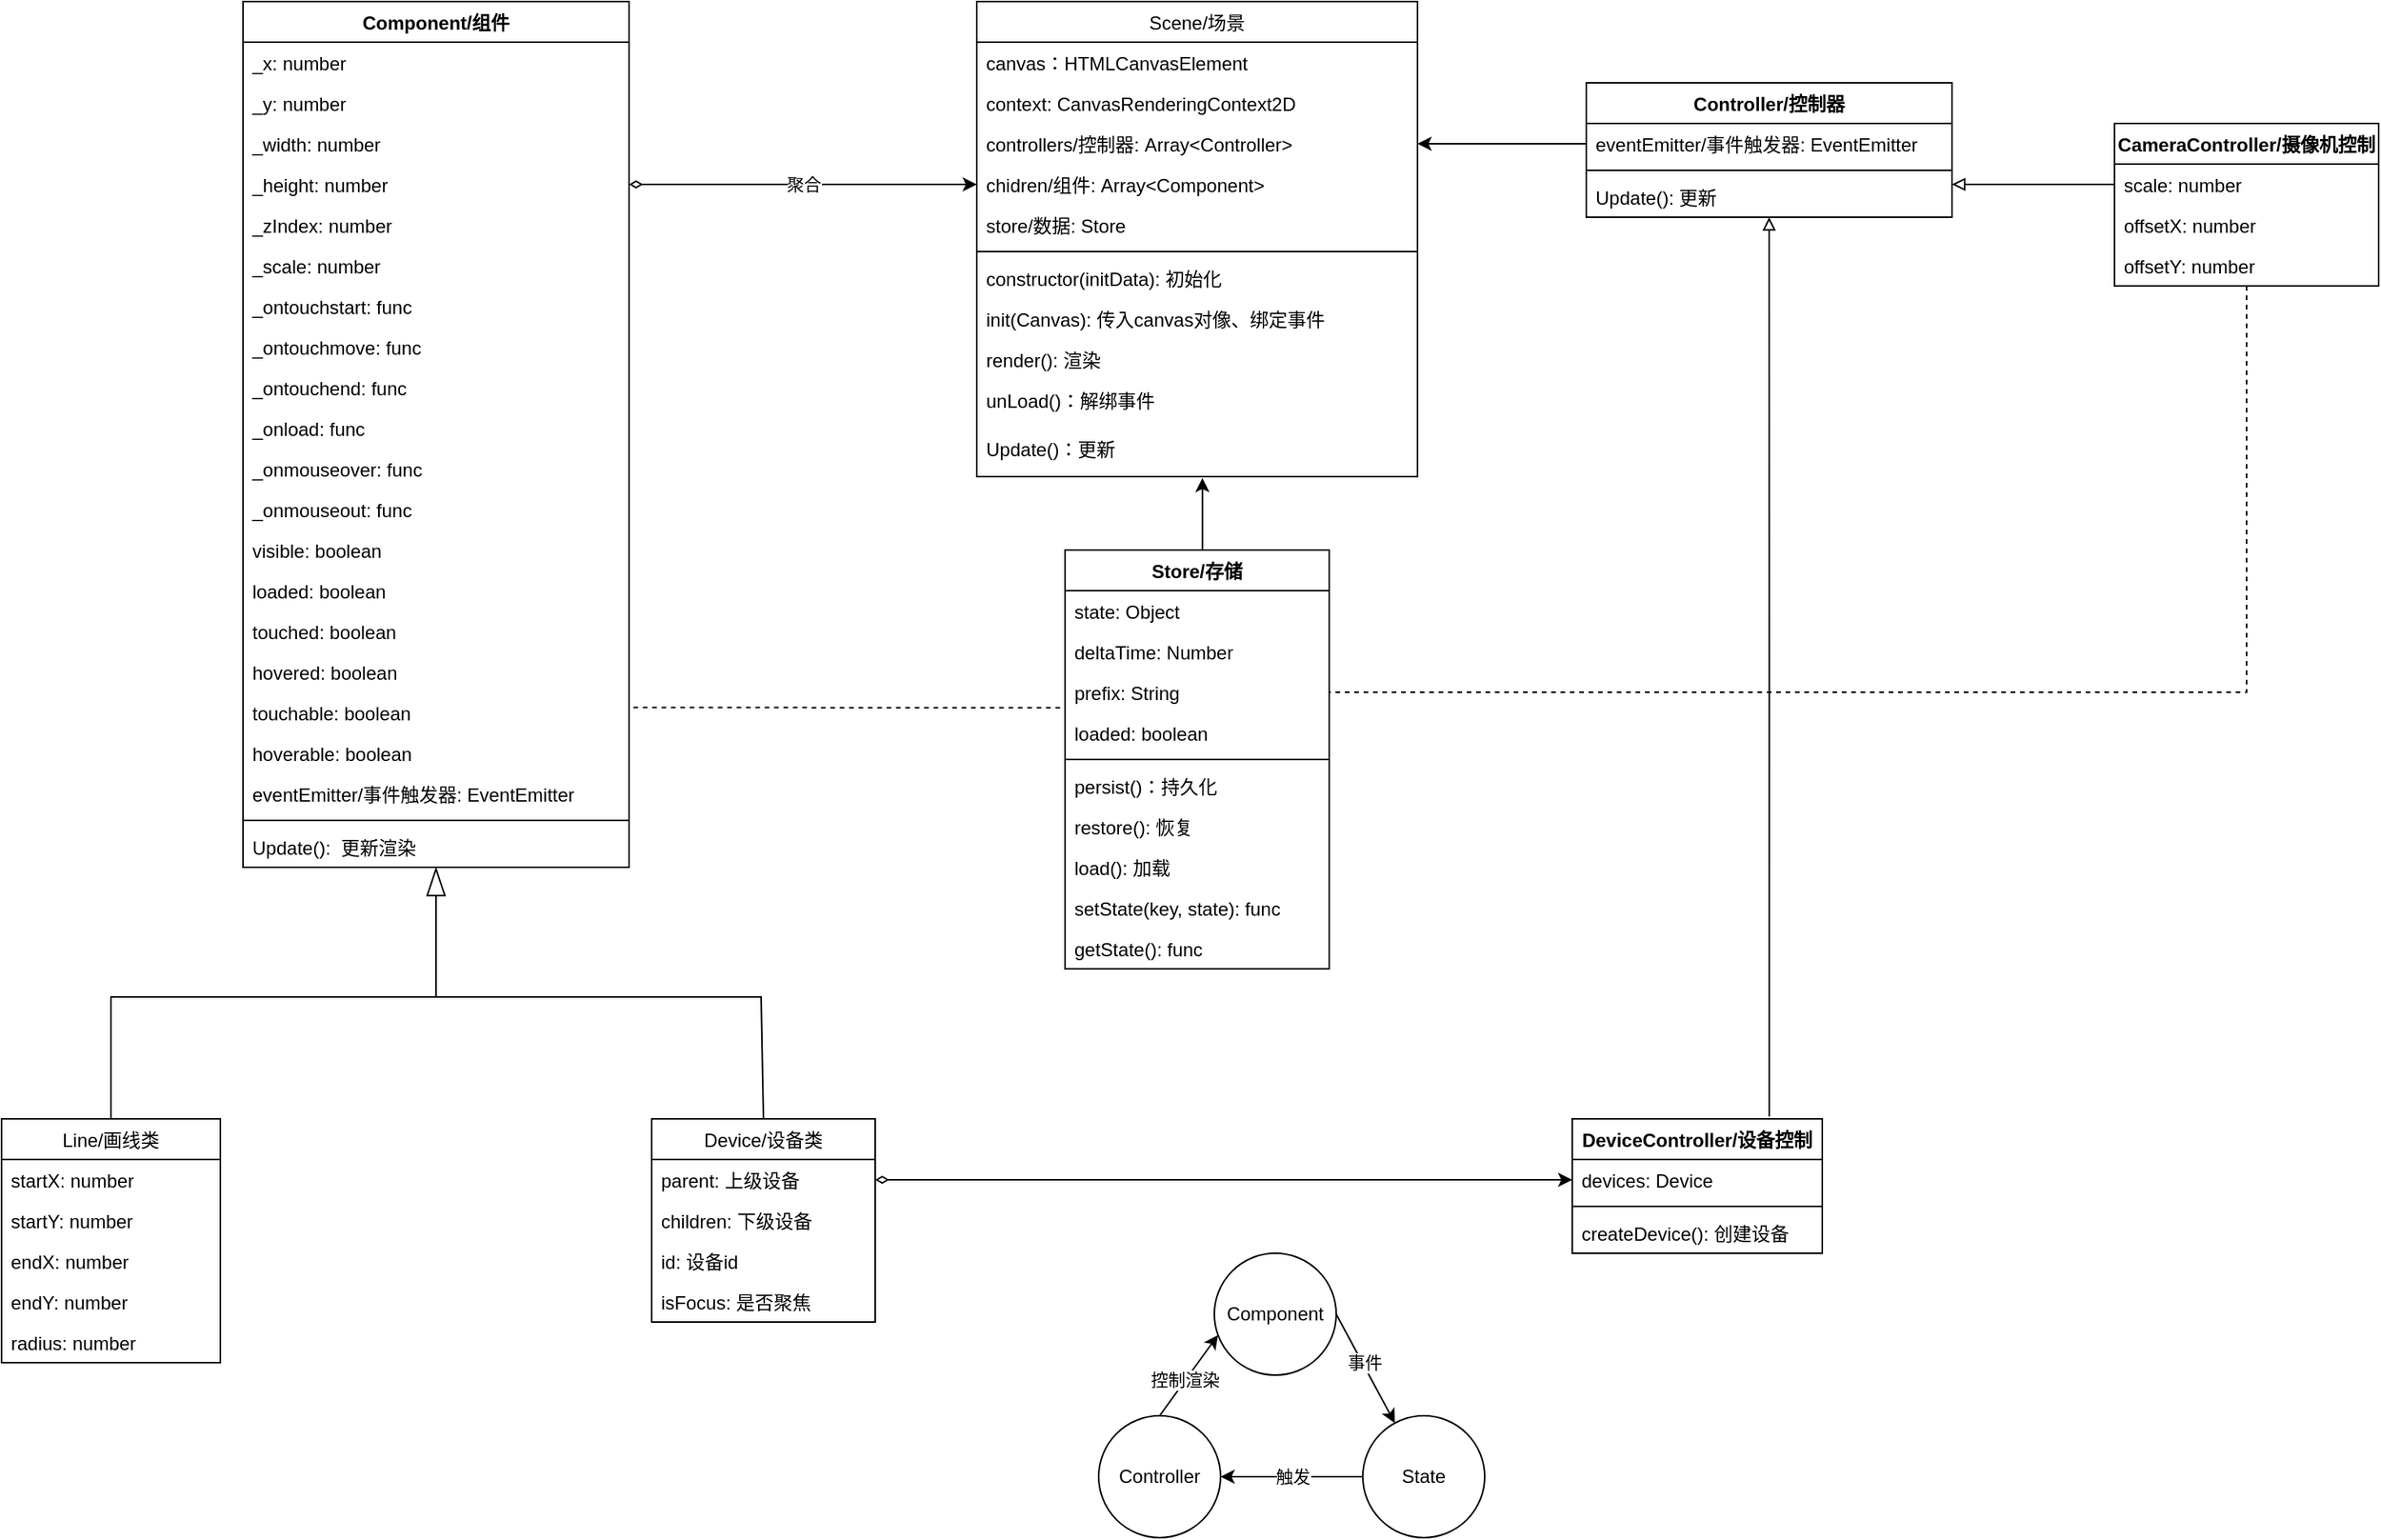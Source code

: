 <mxfile version="14.9.5" type="github">
  <diagram id="C5RBs43oDa-KdzZeNtuy" name="Page-1">
    <mxGraphModel dx="2105" dy="852" grid="1" gridSize="13" guides="1" tooltips="1" connect="1" arrows="1" fold="1" page="1" pageScale="1" pageWidth="827" pageHeight="1169" math="0" shadow="0">
      <root>
        <mxCell id="WIyWlLk6GJQsqaUBKTNV-0" />
        <mxCell id="WIyWlLk6GJQsqaUBKTNV-1" parent="WIyWlLk6GJQsqaUBKTNV-0" />
        <mxCell id="zkfFHV4jXpPFQw0GAbJ--17" value="Scene/场景" style="swimlane;fontStyle=0;align=center;verticalAlign=top;childLayout=stackLayout;horizontal=1;startSize=26;horizontalStack=0;resizeParent=1;resizeLast=0;collapsible=1;marginBottom=0;rounded=0;shadow=0;strokeWidth=1;" parent="WIyWlLk6GJQsqaUBKTNV-1" vertex="1">
          <mxGeometry x="286" y="416" width="282" height="304" as="geometry">
            <mxRectangle x="550" y="140" width="160" height="26" as="alternateBounds" />
          </mxGeometry>
        </mxCell>
        <mxCell id="zkfFHV4jXpPFQw0GAbJ--18" value="canvas：HTMLCanvasElement" style="text;align=left;verticalAlign=top;spacingLeft=4;spacingRight=4;overflow=hidden;rotatable=0;points=[[0,0.5],[1,0.5]];portConstraint=eastwest;" parent="zkfFHV4jXpPFQw0GAbJ--17" vertex="1">
          <mxGeometry y="26" width="282" height="26" as="geometry" />
        </mxCell>
        <mxCell id="zkfFHV4jXpPFQw0GAbJ--19" value="context: CanvasRenderingContext2D" style="text;align=left;verticalAlign=top;spacingLeft=4;spacingRight=4;overflow=hidden;rotatable=0;points=[[0,0.5],[1,0.5]];portConstraint=eastwest;rounded=0;shadow=0;html=0;" parent="zkfFHV4jXpPFQw0GAbJ--17" vertex="1">
          <mxGeometry y="52" width="282" height="26" as="geometry" />
        </mxCell>
        <mxCell id="zkfFHV4jXpPFQw0GAbJ--21" value="controllers/控制器: Array&lt;Controller&gt;" style="text;align=left;verticalAlign=top;spacingLeft=4;spacingRight=4;overflow=hidden;rotatable=0;points=[[0,0.5],[1,0.5]];portConstraint=eastwest;rounded=0;shadow=0;html=0;" parent="zkfFHV4jXpPFQw0GAbJ--17" vertex="1">
          <mxGeometry y="78" width="282" height="26" as="geometry" />
        </mxCell>
        <mxCell id="7cYfv-VFj-JGhO8uupBY-39" value="chidren/组件: Array&lt;Component&gt;" style="text;align=left;verticalAlign=top;spacingLeft=4;spacingRight=4;overflow=hidden;rotatable=0;points=[[0,0.5],[1,0.5]];portConstraint=eastwest;rounded=0;shadow=0;html=0;" vertex="1" parent="zkfFHV4jXpPFQw0GAbJ--17">
          <mxGeometry y="104" width="282" height="26" as="geometry" />
        </mxCell>
        <mxCell id="7cYfv-VFj-JGhO8uupBY-1" value="store/数据: Store" style="text;align=left;verticalAlign=top;spacingLeft=4;spacingRight=4;overflow=hidden;rotatable=0;points=[[0,0.5],[1,0.5]];portConstraint=eastwest;rounded=0;shadow=0;html=0;" vertex="1" parent="zkfFHV4jXpPFQw0GAbJ--17">
          <mxGeometry y="130" width="282" height="26" as="geometry" />
        </mxCell>
        <mxCell id="zkfFHV4jXpPFQw0GAbJ--23" value="" style="line;html=1;strokeWidth=1;align=left;verticalAlign=middle;spacingTop=-1;spacingLeft=3;spacingRight=3;rotatable=0;labelPosition=right;points=[];portConstraint=eastwest;" parent="zkfFHV4jXpPFQw0GAbJ--17" vertex="1">
          <mxGeometry y="156" width="282" height="8" as="geometry" />
        </mxCell>
        <mxCell id="zkfFHV4jXpPFQw0GAbJ--24" value="constructor(initData): 初始化" style="text;align=left;verticalAlign=top;spacingLeft=4;spacingRight=4;overflow=hidden;rotatable=0;points=[[0,0.5],[1,0.5]];portConstraint=eastwest;" parent="zkfFHV4jXpPFQw0GAbJ--17" vertex="1">
          <mxGeometry y="164" width="282" height="26" as="geometry" />
        </mxCell>
        <mxCell id="zkfFHV4jXpPFQw0GAbJ--25" value="init(Canvas): 传入canvas对像、绑定事件 " style="text;align=left;verticalAlign=top;spacingLeft=4;spacingRight=4;overflow=hidden;rotatable=0;points=[[0,0.5],[1,0.5]];portConstraint=eastwest;" parent="zkfFHV4jXpPFQw0GAbJ--17" vertex="1">
          <mxGeometry y="190" width="282" height="26" as="geometry" />
        </mxCell>
        <mxCell id="7cYfv-VFj-JGhO8uupBY-8" value="render(): 渲染" style="text;align=left;verticalAlign=top;spacingLeft=4;spacingRight=4;overflow=hidden;rotatable=0;points=[[0,0.5],[1,0.5]];portConstraint=eastwest;" vertex="1" parent="zkfFHV4jXpPFQw0GAbJ--17">
          <mxGeometry y="216" width="282" height="26" as="geometry" />
        </mxCell>
        <mxCell id="7cYfv-VFj-JGhO8uupBY-11" value="unLoad()：解绑事件" style="text;align=left;verticalAlign=top;spacingLeft=4;spacingRight=4;overflow=hidden;rotatable=0;points=[[0,0.5],[1,0.5]];portConstraint=eastwest;" vertex="1" parent="zkfFHV4jXpPFQw0GAbJ--17">
          <mxGeometry y="242" width="282" height="31" as="geometry" />
        </mxCell>
        <mxCell id="7cYfv-VFj-JGhO8uupBY-72" value="Update()：更新" style="text;align=left;verticalAlign=top;spacingLeft=4;spacingRight=4;overflow=hidden;rotatable=0;points=[[0,0.5],[1,0.5]];portConstraint=eastwest;" vertex="1" parent="zkfFHV4jXpPFQw0GAbJ--17">
          <mxGeometry y="273" width="282" height="31" as="geometry" />
        </mxCell>
        <mxCell id="7cYfv-VFj-JGhO8uupBY-27" value="Component/组件" style="swimlane;fontStyle=1;align=center;verticalAlign=top;childLayout=stackLayout;horizontal=1;startSize=26;horizontalStack=0;resizeParent=1;resizeParentMax=0;resizeLast=0;collapsible=1;marginBottom=0;fillColor=none;" vertex="1" parent="WIyWlLk6GJQsqaUBKTNV-1">
          <mxGeometry x="-183.5" y="416" width="247" height="554" as="geometry" />
        </mxCell>
        <mxCell id="7cYfv-VFj-JGhO8uupBY-28" value="_x: number" style="text;strokeColor=none;fillColor=none;align=left;verticalAlign=top;spacingLeft=4;spacingRight=4;overflow=hidden;rotatable=0;points=[[0,0.5],[1,0.5]];portConstraint=eastwest;" vertex="1" parent="7cYfv-VFj-JGhO8uupBY-27">
          <mxGeometry y="26" width="247" height="26" as="geometry" />
        </mxCell>
        <mxCell id="7cYfv-VFj-JGhO8uupBY-31" value="_y: number" style="text;strokeColor=none;fillColor=none;align=left;verticalAlign=top;spacingLeft=4;spacingRight=4;overflow=hidden;rotatable=0;points=[[0,0.5],[1,0.5]];portConstraint=eastwest;" vertex="1" parent="7cYfv-VFj-JGhO8uupBY-27">
          <mxGeometry y="52" width="247" height="26" as="geometry" />
        </mxCell>
        <mxCell id="7cYfv-VFj-JGhO8uupBY-32" value="_width: number " style="text;strokeColor=none;fillColor=none;align=left;verticalAlign=top;spacingLeft=4;spacingRight=4;overflow=hidden;rotatable=0;points=[[0,0.5],[1,0.5]];portConstraint=eastwest;" vertex="1" parent="7cYfv-VFj-JGhO8uupBY-27">
          <mxGeometry y="78" width="247" height="26" as="geometry" />
        </mxCell>
        <mxCell id="7cYfv-VFj-JGhO8uupBY-33" value="_height: number" style="text;strokeColor=none;fillColor=none;align=left;verticalAlign=top;spacingLeft=4;spacingRight=4;overflow=hidden;rotatable=0;points=[[0,0.5],[1,0.5]];portConstraint=eastwest;" vertex="1" parent="7cYfv-VFj-JGhO8uupBY-27">
          <mxGeometry y="104" width="247" height="26" as="geometry" />
        </mxCell>
        <mxCell id="7cYfv-VFj-JGhO8uupBY-57" value="_zIndex: number" style="text;strokeColor=none;fillColor=none;align=left;verticalAlign=top;spacingLeft=4;spacingRight=4;overflow=hidden;rotatable=0;points=[[0,0.5],[1,0.5]];portConstraint=eastwest;" vertex="1" parent="7cYfv-VFj-JGhO8uupBY-27">
          <mxGeometry y="130" width="247" height="26" as="geometry" />
        </mxCell>
        <mxCell id="7cYfv-VFj-JGhO8uupBY-86" value="_scale: number" style="text;strokeColor=none;fillColor=none;align=left;verticalAlign=top;spacingLeft=4;spacingRight=4;overflow=hidden;rotatable=0;points=[[0,0.5],[1,0.5]];portConstraint=eastwest;" vertex="1" parent="7cYfv-VFj-JGhO8uupBY-27">
          <mxGeometry y="156" width="247" height="26" as="geometry" />
        </mxCell>
        <mxCell id="7cYfv-VFj-JGhO8uupBY-56" value="_ontouchstart: func" style="text;strokeColor=none;fillColor=none;align=left;verticalAlign=top;spacingLeft=4;spacingRight=4;overflow=hidden;rotatable=0;points=[[0,0.5],[1,0.5]];portConstraint=eastwest;" vertex="1" parent="7cYfv-VFj-JGhO8uupBY-27">
          <mxGeometry y="182" width="247" height="26" as="geometry" />
        </mxCell>
        <mxCell id="7cYfv-VFj-JGhO8uupBY-55" value="_ontouchmove: func" style="text;strokeColor=none;fillColor=none;align=left;verticalAlign=top;spacingLeft=4;spacingRight=4;overflow=hidden;rotatable=0;points=[[0,0.5],[1,0.5]];portConstraint=eastwest;" vertex="1" parent="7cYfv-VFj-JGhO8uupBY-27">
          <mxGeometry y="208" width="247" height="26" as="geometry" />
        </mxCell>
        <mxCell id="7cYfv-VFj-JGhO8uupBY-60" value="_ontouchend: func" style="text;strokeColor=none;fillColor=none;align=left;verticalAlign=top;spacingLeft=4;spacingRight=4;overflow=hidden;rotatable=0;points=[[0,0.5],[1,0.5]];portConstraint=eastwest;" vertex="1" parent="7cYfv-VFj-JGhO8uupBY-27">
          <mxGeometry y="234" width="247" height="26" as="geometry" />
        </mxCell>
        <mxCell id="7cYfv-VFj-JGhO8uupBY-59" value="_onload: func" style="text;strokeColor=none;fillColor=none;align=left;verticalAlign=top;spacingLeft=4;spacingRight=4;overflow=hidden;rotatable=0;points=[[0,0.5],[1,0.5]];portConstraint=eastwest;" vertex="1" parent="7cYfv-VFj-JGhO8uupBY-27">
          <mxGeometry y="260" width="247" height="26" as="geometry" />
        </mxCell>
        <mxCell id="7cYfv-VFj-JGhO8uupBY-61" value="_onmouseover: func" style="text;strokeColor=none;fillColor=none;align=left;verticalAlign=top;spacingLeft=4;spacingRight=4;overflow=hidden;rotatable=0;points=[[0,0.5],[1,0.5]];portConstraint=eastwest;" vertex="1" parent="7cYfv-VFj-JGhO8uupBY-27">
          <mxGeometry y="286" width="247" height="26" as="geometry" />
        </mxCell>
        <mxCell id="7cYfv-VFj-JGhO8uupBY-34" value="_onmouseout: func" style="text;strokeColor=none;fillColor=none;align=left;verticalAlign=top;spacingLeft=4;spacingRight=4;overflow=hidden;rotatable=0;points=[[0,0.5],[1,0.5]];portConstraint=eastwest;" vertex="1" parent="7cYfv-VFj-JGhO8uupBY-27">
          <mxGeometry y="312" width="247" height="26" as="geometry" />
        </mxCell>
        <mxCell id="7cYfv-VFj-JGhO8uupBY-35" value="visible: boolean" style="text;strokeColor=none;fillColor=none;align=left;verticalAlign=top;spacingLeft=4;spacingRight=4;overflow=hidden;rotatable=0;points=[[0,0.5],[1,0.5]];portConstraint=eastwest;" vertex="1" parent="7cYfv-VFj-JGhO8uupBY-27">
          <mxGeometry y="338" width="247" height="26" as="geometry" />
        </mxCell>
        <mxCell id="7cYfv-VFj-JGhO8uupBY-36" value="loaded: boolean" style="text;strokeColor=none;fillColor=none;align=left;verticalAlign=top;spacingLeft=4;spacingRight=4;overflow=hidden;rotatable=0;points=[[0,0.5],[1,0.5]];portConstraint=eastwest;" vertex="1" parent="7cYfv-VFj-JGhO8uupBY-27">
          <mxGeometry y="364" width="247" height="26" as="geometry" />
        </mxCell>
        <mxCell id="7cYfv-VFj-JGhO8uupBY-44" value="touched: boolean" style="text;strokeColor=none;fillColor=none;align=left;verticalAlign=top;spacingLeft=4;spacingRight=4;overflow=hidden;rotatable=0;points=[[0,0.5],[1,0.5]];portConstraint=eastwest;" vertex="1" parent="7cYfv-VFj-JGhO8uupBY-27">
          <mxGeometry y="390" width="247" height="26" as="geometry" />
        </mxCell>
        <mxCell id="7cYfv-VFj-JGhO8uupBY-45" value="hovered: boolean" style="text;strokeColor=none;fillColor=none;align=left;verticalAlign=top;spacingLeft=4;spacingRight=4;overflow=hidden;rotatable=0;points=[[0,0.5],[1,0.5]];portConstraint=eastwest;" vertex="1" parent="7cYfv-VFj-JGhO8uupBY-27">
          <mxGeometry y="416" width="247" height="26" as="geometry" />
        </mxCell>
        <mxCell id="7cYfv-VFj-JGhO8uupBY-37" value="touchable: boolean" style="text;strokeColor=none;fillColor=none;align=left;verticalAlign=top;spacingLeft=4;spacingRight=4;overflow=hidden;rotatable=0;points=[[0,0.5],[1,0.5]];portConstraint=eastwest;" vertex="1" parent="7cYfv-VFj-JGhO8uupBY-27">
          <mxGeometry y="442" width="247" height="26" as="geometry" />
        </mxCell>
        <mxCell id="7cYfv-VFj-JGhO8uupBY-38" value="hoverable: boolean" style="text;strokeColor=none;fillColor=none;align=left;verticalAlign=top;spacingLeft=4;spacingRight=4;overflow=hidden;rotatable=0;points=[[0,0.5],[1,0.5]];portConstraint=eastwest;" vertex="1" parent="7cYfv-VFj-JGhO8uupBY-27">
          <mxGeometry y="468" width="247" height="26" as="geometry" />
        </mxCell>
        <mxCell id="7cYfv-VFj-JGhO8uupBY-46" value="eventEmitter/事件触发器: EventEmitter" style="text;strokeColor=none;fillColor=none;align=left;verticalAlign=top;spacingLeft=4;spacingRight=4;overflow=hidden;rotatable=0;points=[[0,0.5],[1,0.5]];portConstraint=eastwest;" vertex="1" parent="7cYfv-VFj-JGhO8uupBY-27">
          <mxGeometry y="494" width="247" height="26" as="geometry" />
        </mxCell>
        <mxCell id="7cYfv-VFj-JGhO8uupBY-29" value="" style="line;strokeWidth=1;fillColor=none;align=left;verticalAlign=middle;spacingTop=-1;spacingLeft=3;spacingRight=3;rotatable=0;labelPosition=right;points=[];portConstraint=eastwest;" vertex="1" parent="7cYfv-VFj-JGhO8uupBY-27">
          <mxGeometry y="520" width="247" height="8" as="geometry" />
        </mxCell>
        <mxCell id="7cYfv-VFj-JGhO8uupBY-40" value="Update():  更新渲染" style="text;strokeColor=none;fillColor=none;align=left;verticalAlign=top;spacingLeft=4;spacingRight=4;overflow=hidden;rotatable=0;points=[[0,0.5],[1,0.5]];portConstraint=eastwest;" vertex="1" parent="7cYfv-VFj-JGhO8uupBY-27">
          <mxGeometry y="528" width="247" height="26" as="geometry" />
        </mxCell>
        <mxCell id="7cYfv-VFj-JGhO8uupBY-42" value="聚合" style="edgeStyle=orthogonalEdgeStyle;rounded=0;orthogonalLoop=1;jettySize=auto;html=1;exitX=1;exitY=0.5;exitDx=0;exitDy=0;entryX=0;entryY=0.5;entryDx=0;entryDy=0;startArrow=diamondThin;startFill=0;" edge="1" parent="WIyWlLk6GJQsqaUBKTNV-1" source="7cYfv-VFj-JGhO8uupBY-33" target="7cYfv-VFj-JGhO8uupBY-39">
          <mxGeometry relative="1" as="geometry" />
        </mxCell>
        <mxCell id="7cYfv-VFj-JGhO8uupBY-63" value="Controller/控制器" style="swimlane;fontStyle=1;align=center;verticalAlign=top;childLayout=stackLayout;horizontal=1;startSize=26;horizontalStack=0;resizeParent=1;resizeParentMax=0;resizeLast=0;collapsible=1;marginBottom=0;fillColor=none;" vertex="1" parent="WIyWlLk6GJQsqaUBKTNV-1">
          <mxGeometry x="676" y="468" width="234" height="86" as="geometry" />
        </mxCell>
        <mxCell id="7cYfv-VFj-JGhO8uupBY-64" value="eventEmitter/事件触发器: EventEmitter" style="text;strokeColor=none;fillColor=none;align=left;verticalAlign=top;spacingLeft=4;spacingRight=4;overflow=hidden;rotatable=0;points=[[0,0.5],[1,0.5]];portConstraint=eastwest;" vertex="1" parent="7cYfv-VFj-JGhO8uupBY-63">
          <mxGeometry y="26" width="234" height="26" as="geometry" />
        </mxCell>
        <mxCell id="7cYfv-VFj-JGhO8uupBY-65" value="" style="line;strokeWidth=1;fillColor=none;align=left;verticalAlign=middle;spacingTop=-1;spacingLeft=3;spacingRight=3;rotatable=0;labelPosition=right;points=[];portConstraint=eastwest;" vertex="1" parent="7cYfv-VFj-JGhO8uupBY-63">
          <mxGeometry y="52" width="234" height="8" as="geometry" />
        </mxCell>
        <mxCell id="7cYfv-VFj-JGhO8uupBY-69" value="Update(): 更新" style="text;strokeColor=none;fillColor=none;align=left;verticalAlign=top;spacingLeft=4;spacingRight=4;overflow=hidden;rotatable=0;points=[[0,0.5],[1,0.5]];portConstraint=eastwest;" vertex="1" parent="7cYfv-VFj-JGhO8uupBY-63">
          <mxGeometry y="60" width="234" height="26" as="geometry" />
        </mxCell>
        <mxCell id="7cYfv-VFj-JGhO8uupBY-74" style="edgeStyle=orthogonalEdgeStyle;rounded=0;orthogonalLoop=1;jettySize=auto;html=1;exitX=0;exitY=0.5;exitDx=0;exitDy=0;startArrow=none;startFill=0;" edge="1" parent="WIyWlLk6GJQsqaUBKTNV-1" source="7cYfv-VFj-JGhO8uupBY-64" target="zkfFHV4jXpPFQw0GAbJ--21">
          <mxGeometry relative="1" as="geometry">
            <mxPoint x="572" y="507" as="targetPoint" />
            <Array as="points">
              <mxPoint x="650" y="507" />
              <mxPoint x="650" y="507" />
            </Array>
          </mxGeometry>
        </mxCell>
        <mxCell id="7cYfv-VFj-JGhO8uupBY-75" value="Device/设备类" style="swimlane;fontStyle=0;childLayout=stackLayout;horizontal=1;startSize=26;fillColor=none;horizontalStack=0;resizeParent=1;resizeParentMax=0;resizeLast=0;collapsible=1;marginBottom=0;" vertex="1" parent="WIyWlLk6GJQsqaUBKTNV-1">
          <mxGeometry x="78" y="1131" width="143" height="130" as="geometry" />
        </mxCell>
        <mxCell id="7cYfv-VFj-JGhO8uupBY-76" value="parent: 上级设备" style="text;strokeColor=none;fillColor=none;align=left;verticalAlign=top;spacingLeft=4;spacingRight=4;overflow=hidden;rotatable=0;points=[[0,0.5],[1,0.5]];portConstraint=eastwest;" vertex="1" parent="7cYfv-VFj-JGhO8uupBY-75">
          <mxGeometry y="26" width="143" height="26" as="geometry" />
        </mxCell>
        <mxCell id="7cYfv-VFj-JGhO8uupBY-77" value="children: 下级设备" style="text;strokeColor=none;fillColor=none;align=left;verticalAlign=top;spacingLeft=4;spacingRight=4;overflow=hidden;rotatable=0;points=[[0,0.5],[1,0.5]];portConstraint=eastwest;" vertex="1" parent="7cYfv-VFj-JGhO8uupBY-75">
          <mxGeometry y="52" width="143" height="26" as="geometry" />
        </mxCell>
        <mxCell id="7cYfv-VFj-JGhO8uupBY-78" value="id: 设备id&#xa;" style="text;strokeColor=none;fillColor=none;align=left;verticalAlign=top;spacingLeft=4;spacingRight=4;overflow=hidden;rotatable=0;points=[[0,0.5],[1,0.5]];portConstraint=eastwest;" vertex="1" parent="7cYfv-VFj-JGhO8uupBY-75">
          <mxGeometry y="78" width="143" height="26" as="geometry" />
        </mxCell>
        <mxCell id="7cYfv-VFj-JGhO8uupBY-96" value="isFocus: 是否聚焦" style="text;strokeColor=none;fillColor=none;align=left;verticalAlign=top;spacingLeft=4;spacingRight=4;overflow=hidden;rotatable=0;points=[[0,0.5],[1,0.5]];portConstraint=eastwest;" vertex="1" parent="7cYfv-VFj-JGhO8uupBY-75">
          <mxGeometry y="104" width="143" height="26" as="geometry" />
        </mxCell>
        <mxCell id="7cYfv-VFj-JGhO8uupBY-82" value="" style="endArrow=blockThin;endSize=16;endFill=0;html=1;exitX=0.5;exitY=0;exitDx=0;exitDy=0;rounded=0;entryX=0.5;entryY=1;entryDx=0;entryDy=0;" edge="1" parent="WIyWlLk6GJQsqaUBKTNV-1" source="7cYfv-VFj-JGhO8uupBY-75" target="7cYfv-VFj-JGhO8uupBY-27">
          <mxGeometry x="-0.434" y="-29" width="160" relative="1" as="geometry">
            <mxPoint x="-65" y="1170" as="sourcePoint" />
            <mxPoint x="-60" y="996" as="targetPoint" />
            <Array as="points">
              <mxPoint x="148" y="1053" />
              <mxPoint x="-60" y="1053" />
            </Array>
            <mxPoint as="offset" />
          </mxGeometry>
        </mxCell>
        <mxCell id="7cYfv-VFj-JGhO8uupBY-115" style="edgeStyle=orthogonalEdgeStyle;rounded=0;orthogonalLoop=1;jettySize=auto;html=1;startArrow=none;startFill=0;endArrow=none;endFill=0;" edge="1" parent="WIyWlLk6GJQsqaUBKTNV-1" source="7cYfv-VFj-JGhO8uupBY-87">
          <mxGeometry relative="1" as="geometry">
            <mxPoint x="-52" y="1053" as="targetPoint" />
            <Array as="points">
              <mxPoint x="-268" y="1053" />
            </Array>
          </mxGeometry>
        </mxCell>
        <mxCell id="7cYfv-VFj-JGhO8uupBY-87" value="Line/画线类" style="swimlane;fontStyle=0;childLayout=stackLayout;horizontal=1;startSize=26;fillColor=none;horizontalStack=0;resizeParent=1;resizeParentMax=0;resizeLast=0;collapsible=1;marginBottom=0;" vertex="1" parent="WIyWlLk6GJQsqaUBKTNV-1">
          <mxGeometry x="-338" y="1131" width="140" height="156" as="geometry" />
        </mxCell>
        <mxCell id="7cYfv-VFj-JGhO8uupBY-88" value="startX: number" style="text;strokeColor=none;fillColor=none;align=left;verticalAlign=top;spacingLeft=4;spacingRight=4;overflow=hidden;rotatable=0;points=[[0,0.5],[1,0.5]];portConstraint=eastwest;" vertex="1" parent="7cYfv-VFj-JGhO8uupBY-87">
          <mxGeometry y="26" width="140" height="26" as="geometry" />
        </mxCell>
        <mxCell id="7cYfv-VFj-JGhO8uupBY-89" value="startY: number" style="text;strokeColor=none;fillColor=none;align=left;verticalAlign=top;spacingLeft=4;spacingRight=4;overflow=hidden;rotatable=0;points=[[0,0.5],[1,0.5]];portConstraint=eastwest;" vertex="1" parent="7cYfv-VFj-JGhO8uupBY-87">
          <mxGeometry y="52" width="140" height="26" as="geometry" />
        </mxCell>
        <mxCell id="7cYfv-VFj-JGhO8uupBY-90" value="endX: number" style="text;strokeColor=none;fillColor=none;align=left;verticalAlign=top;spacingLeft=4;spacingRight=4;overflow=hidden;rotatable=0;points=[[0,0.5],[1,0.5]];portConstraint=eastwest;" vertex="1" parent="7cYfv-VFj-JGhO8uupBY-87">
          <mxGeometry y="78" width="140" height="26" as="geometry" />
        </mxCell>
        <mxCell id="7cYfv-VFj-JGhO8uupBY-113" value="endY: number" style="text;strokeColor=none;fillColor=none;align=left;verticalAlign=top;spacingLeft=4;spacingRight=4;overflow=hidden;rotatable=0;points=[[0,0.5],[1,0.5]];portConstraint=eastwest;" vertex="1" parent="7cYfv-VFj-JGhO8uupBY-87">
          <mxGeometry y="104" width="140" height="26" as="geometry" />
        </mxCell>
        <mxCell id="7cYfv-VFj-JGhO8uupBY-114" value="radius: number" style="text;strokeColor=none;fillColor=none;align=left;verticalAlign=top;spacingLeft=4;spacingRight=4;overflow=hidden;rotatable=0;points=[[0,0.5],[1,0.5]];portConstraint=eastwest;" vertex="1" parent="7cYfv-VFj-JGhO8uupBY-87">
          <mxGeometry y="130" width="140" height="26" as="geometry" />
        </mxCell>
        <mxCell id="7cYfv-VFj-JGhO8uupBY-91" value="Store/存储" style="swimlane;fontStyle=1;align=center;verticalAlign=top;childLayout=stackLayout;horizontal=1;startSize=26;horizontalStack=0;resizeParent=1;resizeParentMax=0;resizeLast=0;collapsible=1;marginBottom=0;fillColor=none;" vertex="1" parent="WIyWlLk6GJQsqaUBKTNV-1">
          <mxGeometry x="342.5" y="767" width="169" height="268" as="geometry" />
        </mxCell>
        <mxCell id="7cYfv-VFj-JGhO8uupBY-92" value="state: Object&#xa;" style="text;strokeColor=none;fillColor=none;align=left;verticalAlign=top;spacingLeft=4;spacingRight=4;overflow=hidden;rotatable=0;points=[[0,0.5],[1,0.5]];portConstraint=eastwest;" vertex="1" parent="7cYfv-VFj-JGhO8uupBY-91">
          <mxGeometry y="26" width="169" height="26" as="geometry" />
        </mxCell>
        <mxCell id="7cYfv-VFj-JGhO8uupBY-97" value="deltaTime: Number&#xa;" style="text;strokeColor=none;fillColor=none;align=left;verticalAlign=top;spacingLeft=4;spacingRight=4;overflow=hidden;rotatable=0;points=[[0,0.5],[1,0.5]];portConstraint=eastwest;" vertex="1" parent="7cYfv-VFj-JGhO8uupBY-91">
          <mxGeometry y="52" width="169" height="26" as="geometry" />
        </mxCell>
        <mxCell id="7cYfv-VFj-JGhO8uupBY-98" value="prefix: String&#xa;" style="text;strokeColor=none;fillColor=none;align=left;verticalAlign=top;spacingLeft=4;spacingRight=4;overflow=hidden;rotatable=0;points=[[0,0.5],[1,0.5]];portConstraint=eastwest;" vertex="1" parent="7cYfv-VFj-JGhO8uupBY-91">
          <mxGeometry y="78" width="169" height="26" as="geometry" />
        </mxCell>
        <mxCell id="7cYfv-VFj-JGhO8uupBY-99" value="loaded: boolean&#xa;" style="text;strokeColor=none;fillColor=none;align=left;verticalAlign=top;spacingLeft=4;spacingRight=4;overflow=hidden;rotatable=0;points=[[0,0.5],[1,0.5]];portConstraint=eastwest;" vertex="1" parent="7cYfv-VFj-JGhO8uupBY-91">
          <mxGeometry y="104" width="169" height="26" as="geometry" />
        </mxCell>
        <mxCell id="7cYfv-VFj-JGhO8uupBY-93" value="" style="line;strokeWidth=1;fillColor=none;align=left;verticalAlign=middle;spacingTop=-1;spacingLeft=3;spacingRight=3;rotatable=0;labelPosition=right;points=[];portConstraint=eastwest;" vertex="1" parent="7cYfv-VFj-JGhO8uupBY-91">
          <mxGeometry y="130" width="169" height="8" as="geometry" />
        </mxCell>
        <mxCell id="7cYfv-VFj-JGhO8uupBY-94" value="persist()：持久化" style="text;strokeColor=none;fillColor=none;align=left;verticalAlign=top;spacingLeft=4;spacingRight=4;overflow=hidden;rotatable=0;points=[[0,0.5],[1,0.5]];portConstraint=eastwest;" vertex="1" parent="7cYfv-VFj-JGhO8uupBY-91">
          <mxGeometry y="138" width="169" height="26" as="geometry" />
        </mxCell>
        <mxCell id="7cYfv-VFj-JGhO8uupBY-100" value="restore(): 恢复" style="text;strokeColor=none;fillColor=none;align=left;verticalAlign=top;spacingLeft=4;spacingRight=4;overflow=hidden;rotatable=0;points=[[0,0.5],[1,0.5]];portConstraint=eastwest;" vertex="1" parent="7cYfv-VFj-JGhO8uupBY-91">
          <mxGeometry y="164" width="169" height="26" as="geometry" />
        </mxCell>
        <mxCell id="7cYfv-VFj-JGhO8uupBY-101" value="load(): 加载" style="text;strokeColor=none;fillColor=none;align=left;verticalAlign=top;spacingLeft=4;spacingRight=4;overflow=hidden;rotatable=0;points=[[0,0.5],[1,0.5]];portConstraint=eastwest;" vertex="1" parent="7cYfv-VFj-JGhO8uupBY-91">
          <mxGeometry y="190" width="169" height="26" as="geometry" />
        </mxCell>
        <mxCell id="7cYfv-VFj-JGhO8uupBY-102" value="setState(key, state): func" style="text;strokeColor=none;fillColor=none;align=left;verticalAlign=top;spacingLeft=4;spacingRight=4;overflow=hidden;rotatable=0;points=[[0,0.5],[1,0.5]];portConstraint=eastwest;" vertex="1" parent="7cYfv-VFj-JGhO8uupBY-91">
          <mxGeometry y="216" width="169" height="26" as="geometry" />
        </mxCell>
        <mxCell id="7cYfv-VFj-JGhO8uupBY-103" value="getState(): func" style="text;strokeColor=none;fillColor=none;align=left;verticalAlign=top;spacingLeft=4;spacingRight=4;overflow=hidden;rotatable=0;points=[[0,0.5],[1,0.5]];portConstraint=eastwest;" vertex="1" parent="7cYfv-VFj-JGhO8uupBY-91">
          <mxGeometry y="242" width="169" height="26" as="geometry" />
        </mxCell>
        <mxCell id="7cYfv-VFj-JGhO8uupBY-105" style="edgeStyle=orthogonalEdgeStyle;rounded=0;orthogonalLoop=1;jettySize=auto;html=1;exitX=0.5;exitY=0;exitDx=0;exitDy=0;entryX=0.512;entryY=1.03;entryDx=0;entryDy=0;startArrow=none;startFill=0;entryPerimeter=0;" edge="1" parent="WIyWlLk6GJQsqaUBKTNV-1" source="7cYfv-VFj-JGhO8uupBY-91" target="7cYfv-VFj-JGhO8uupBY-72">
          <mxGeometry relative="1" as="geometry">
            <Array as="points">
              <mxPoint x="430" y="767" />
            </Array>
          </mxGeometry>
        </mxCell>
        <mxCell id="7cYfv-VFj-JGhO8uupBY-116" style="edgeStyle=orthogonalEdgeStyle;rounded=0;orthogonalLoop=1;jettySize=auto;html=1;entryX=1;entryY=0.5;entryDx=0;entryDy=0;startArrow=none;startFill=0;endArrow=none;endFill=0;dashed=1;" edge="1" parent="WIyWlLk6GJQsqaUBKTNV-1" source="7cYfv-VFj-JGhO8uupBY-106" target="7cYfv-VFj-JGhO8uupBY-98">
          <mxGeometry relative="1" as="geometry" />
        </mxCell>
        <mxCell id="7cYfv-VFj-JGhO8uupBY-106" value="CameraController/摄像机控制" style="swimlane;fontStyle=1;align=center;verticalAlign=top;childLayout=stackLayout;horizontal=1;startSize=26;horizontalStack=0;resizeParent=1;resizeParentMax=0;resizeLast=0;collapsible=1;marginBottom=0;fillColor=none;" vertex="1" parent="WIyWlLk6GJQsqaUBKTNV-1">
          <mxGeometry x="1014" y="494" width="169" height="104" as="geometry" />
        </mxCell>
        <mxCell id="7cYfv-VFj-JGhO8uupBY-107" value="scale: number" style="text;strokeColor=none;fillColor=none;align=left;verticalAlign=top;spacingLeft=4;spacingRight=4;overflow=hidden;rotatable=0;points=[[0,0.5],[1,0.5]];portConstraint=eastwest;" vertex="1" parent="7cYfv-VFj-JGhO8uupBY-106">
          <mxGeometry y="26" width="169" height="26" as="geometry" />
        </mxCell>
        <mxCell id="7cYfv-VFj-JGhO8uupBY-110" value="offsetX: number" style="text;strokeColor=none;fillColor=none;align=left;verticalAlign=top;spacingLeft=4;spacingRight=4;overflow=hidden;rotatable=0;points=[[0,0.5],[1,0.5]];portConstraint=eastwest;" vertex="1" parent="7cYfv-VFj-JGhO8uupBY-106">
          <mxGeometry y="52" width="169" height="26" as="geometry" />
        </mxCell>
        <mxCell id="7cYfv-VFj-JGhO8uupBY-111" value="offsetY: number" style="text;strokeColor=none;fillColor=none;align=left;verticalAlign=top;spacingLeft=4;spacingRight=4;overflow=hidden;rotatable=0;points=[[0,0.5],[1,0.5]];portConstraint=eastwest;" vertex="1" parent="7cYfv-VFj-JGhO8uupBY-106">
          <mxGeometry y="78" width="169" height="26" as="geometry" />
        </mxCell>
        <mxCell id="7cYfv-VFj-JGhO8uupBY-112" style="edgeStyle=orthogonalEdgeStyle;rounded=0;orthogonalLoop=1;jettySize=auto;html=1;exitX=0;exitY=0.5;exitDx=0;exitDy=0;entryX=1;entryY=0.5;entryDx=0;entryDy=0;startArrow=none;startFill=0;endArrow=block;endFill=0;" edge="1" parent="WIyWlLk6GJQsqaUBKTNV-1" source="7cYfv-VFj-JGhO8uupBY-107">
          <mxGeometry relative="1" as="geometry">
            <mxPoint x="910" y="533" as="targetPoint" />
          </mxGeometry>
        </mxCell>
        <mxCell id="7cYfv-VFj-JGhO8uupBY-119" style="edgeStyle=orthogonalEdgeStyle;rounded=0;orthogonalLoop=1;jettySize=auto;html=1;exitX=1;exitY=0.5;exitDx=0;exitDy=0;dashed=1;startArrow=none;startFill=0;endArrow=none;endFill=0;entryX=-0.012;entryY=-0.122;entryDx=0;entryDy=0;entryPerimeter=0;" edge="1" parent="WIyWlLk6GJQsqaUBKTNV-1" source="7cYfv-VFj-JGhO8uupBY-37" target="7cYfv-VFj-JGhO8uupBY-99">
          <mxGeometry relative="1" as="geometry">
            <mxPoint x="338" y="871.167" as="targetPoint" />
            <Array as="points">
              <mxPoint x="64" y="868" />
            </Array>
          </mxGeometry>
        </mxCell>
        <mxCell id="7cYfv-VFj-JGhO8uupBY-124" style="edgeStyle=orthogonalEdgeStyle;rounded=0;orthogonalLoop=1;jettySize=auto;html=1;exitX=0.788;exitY=-0.017;exitDx=0;exitDy=0;startArrow=none;startFill=0;endArrow=block;endFill=0;entryX=0.5;entryY=1;entryDx=0;entryDy=0;exitPerimeter=0;" edge="1" parent="WIyWlLk6GJQsqaUBKTNV-1" source="7cYfv-VFj-JGhO8uupBY-126" target="7cYfv-VFj-JGhO8uupBY-63">
          <mxGeometry relative="1" as="geometry">
            <mxPoint x="754" y="754" as="targetPoint" />
            <mxPoint x="742.5" y="1131.0" as="sourcePoint" />
            <Array as="points" />
          </mxGeometry>
        </mxCell>
        <mxCell id="7cYfv-VFj-JGhO8uupBY-126" value="DeviceController/设备控制" style="swimlane;fontStyle=1;align=center;verticalAlign=top;childLayout=stackLayout;horizontal=1;startSize=26;horizontalStack=0;resizeParent=1;resizeParentMax=0;resizeLast=0;collapsible=1;marginBottom=0;fillColor=none;" vertex="1" parent="WIyWlLk6GJQsqaUBKTNV-1">
          <mxGeometry x="667" y="1131" width="160" height="86" as="geometry" />
        </mxCell>
        <mxCell id="7cYfv-VFj-JGhO8uupBY-127" value="devices: Device" style="text;strokeColor=none;fillColor=none;align=left;verticalAlign=top;spacingLeft=4;spacingRight=4;overflow=hidden;rotatable=0;points=[[0,0.5],[1,0.5]];portConstraint=eastwest;" vertex="1" parent="7cYfv-VFj-JGhO8uupBY-126">
          <mxGeometry y="26" width="160" height="26" as="geometry" />
        </mxCell>
        <mxCell id="7cYfv-VFj-JGhO8uupBY-128" value="" style="line;strokeWidth=1;fillColor=none;align=left;verticalAlign=middle;spacingTop=-1;spacingLeft=3;spacingRight=3;rotatable=0;labelPosition=right;points=[];portConstraint=eastwest;" vertex="1" parent="7cYfv-VFj-JGhO8uupBY-126">
          <mxGeometry y="52" width="160" height="8" as="geometry" />
        </mxCell>
        <mxCell id="7cYfv-VFj-JGhO8uupBY-129" value="createDevice(): 创建设备" style="text;strokeColor=none;fillColor=none;align=left;verticalAlign=top;spacingLeft=4;spacingRight=4;overflow=hidden;rotatable=0;points=[[0,0.5],[1,0.5]];portConstraint=eastwest;" vertex="1" parent="7cYfv-VFj-JGhO8uupBY-126">
          <mxGeometry y="60" width="160" height="26" as="geometry" />
        </mxCell>
        <mxCell id="7cYfv-VFj-JGhO8uupBY-130" style="edgeStyle=orthogonalEdgeStyle;rounded=0;orthogonalLoop=1;jettySize=auto;html=1;exitX=1;exitY=0.5;exitDx=0;exitDy=0;startArrow=diamondThin;startFill=0;endArrow=classic;endFill=1;" edge="1" parent="WIyWlLk6GJQsqaUBKTNV-1" source="7cYfv-VFj-JGhO8uupBY-76" target="7cYfv-VFj-JGhO8uupBY-127">
          <mxGeometry relative="1" as="geometry" />
        </mxCell>
        <mxCell id="7cYfv-VFj-JGhO8uupBY-136" value="Controller" style="ellipse;whiteSpace=wrap;html=1;aspect=fixed;fillColor=none;" vertex="1" parent="WIyWlLk6GJQsqaUBKTNV-1">
          <mxGeometry x="364" y="1321" width="78" height="78" as="geometry" />
        </mxCell>
        <mxCell id="7cYfv-VFj-JGhO8uupBY-139" value="Component" style="ellipse;whiteSpace=wrap;html=1;aspect=fixed;fillColor=none;" vertex="1" parent="WIyWlLk6GJQsqaUBKTNV-1">
          <mxGeometry x="438" y="1217" width="78" height="78" as="geometry" />
        </mxCell>
        <mxCell id="7cYfv-VFj-JGhO8uupBY-140" value="State" style="ellipse;whiteSpace=wrap;html=1;aspect=fixed;fillColor=none;" vertex="1" parent="WIyWlLk6GJQsqaUBKTNV-1">
          <mxGeometry x="533" y="1321" width="78" height="78" as="geometry" />
        </mxCell>
        <mxCell id="7cYfv-VFj-JGhO8uupBY-144" value="触发" style="endArrow=classic;html=1;entryX=1;entryY=0.5;entryDx=0;entryDy=0;exitX=0;exitY=0.5;exitDx=0;exitDy=0;" edge="1" parent="WIyWlLk6GJQsqaUBKTNV-1" source="7cYfv-VFj-JGhO8uupBY-140" target="7cYfv-VFj-JGhO8uupBY-136">
          <mxGeometry width="50" height="50" relative="1" as="geometry">
            <mxPoint x="455" y="1384" as="sourcePoint" />
            <mxPoint x="505" y="1334" as="targetPoint" />
          </mxGeometry>
        </mxCell>
        <mxCell id="7cYfv-VFj-JGhO8uupBY-145" value="" style="endArrow=classic;html=1;entryX=0.03;entryY=0.671;entryDx=0;entryDy=0;entryPerimeter=0;exitX=0.5;exitY=0;exitDx=0;exitDy=0;" edge="1" parent="WIyWlLk6GJQsqaUBKTNV-1" source="7cYfv-VFj-JGhO8uupBY-136" target="7cYfv-VFj-JGhO8uupBY-139">
          <mxGeometry width="50" height="50" relative="1" as="geometry">
            <mxPoint x="390" y="1319" as="sourcePoint" />
            <mxPoint x="440" y="1269" as="targetPoint" />
          </mxGeometry>
        </mxCell>
        <mxCell id="7cYfv-VFj-JGhO8uupBY-146" value="控制渲染" style="edgeLabel;html=1;align=center;verticalAlign=middle;resizable=0;points=[];" vertex="1" connectable="0" parent="7cYfv-VFj-JGhO8uupBY-145">
          <mxGeometry x="-0.122" y="1" relative="1" as="geometry">
            <mxPoint as="offset" />
          </mxGeometry>
        </mxCell>
        <mxCell id="7cYfv-VFj-JGhO8uupBY-147" value="" style="endArrow=classic;html=1;exitX=1;exitY=0.5;exitDx=0;exitDy=0;" edge="1" parent="WIyWlLk6GJQsqaUBKTNV-1" source="7cYfv-VFj-JGhO8uupBY-139" target="7cYfv-VFj-JGhO8uupBY-140">
          <mxGeometry width="50" height="50" relative="1" as="geometry">
            <mxPoint x="520" y="1306" as="sourcePoint" />
            <mxPoint x="570" y="1256" as="targetPoint" />
          </mxGeometry>
        </mxCell>
        <mxCell id="7cYfv-VFj-JGhO8uupBY-148" value="事件" style="edgeLabel;html=1;align=center;verticalAlign=middle;resizable=0;points=[];" vertex="1" connectable="0" parent="7cYfv-VFj-JGhO8uupBY-147">
          <mxGeometry x="-0.106" y="1" relative="1" as="geometry">
            <mxPoint as="offset" />
          </mxGeometry>
        </mxCell>
      </root>
    </mxGraphModel>
  </diagram>
</mxfile>

